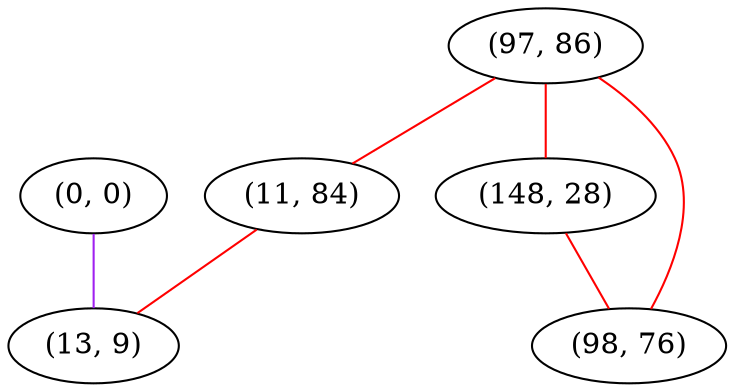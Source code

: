 graph "" {
"(0, 0)";
"(97, 86)";
"(148, 28)";
"(11, 84)";
"(98, 76)";
"(13, 9)";
"(0, 0)" -- "(13, 9)"  [color=purple, key=0, weight=4];
"(97, 86)" -- "(148, 28)"  [color=red, key=0, weight=1];
"(97, 86)" -- "(11, 84)"  [color=red, key=0, weight=1];
"(97, 86)" -- "(98, 76)"  [color=red, key=0, weight=1];
"(148, 28)" -- "(98, 76)"  [color=red, key=0, weight=1];
"(11, 84)" -- "(13, 9)"  [color=red, key=0, weight=1];
}
